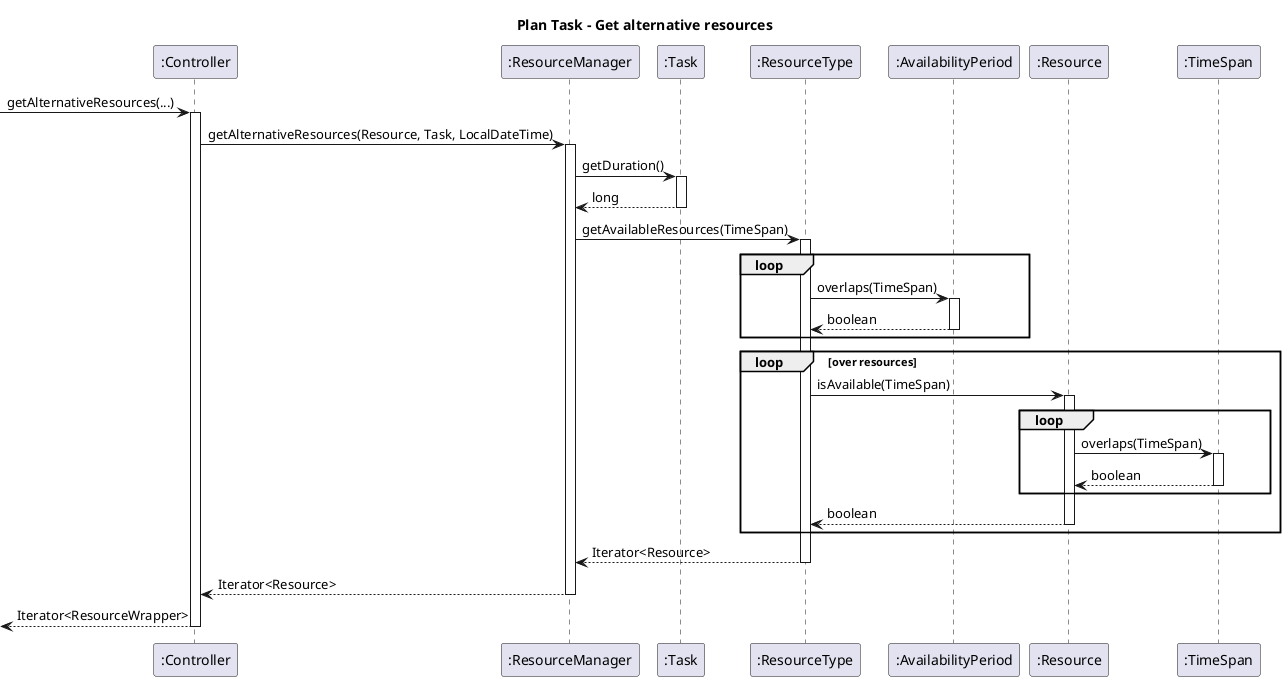 @startuml

title "Plan Task - Get alternative resources"

-> ":Controller": getAlternativeResources(...)
activate ":Controller"

":Controller" -> ":ResourceManager": getAlternativeResources(Resource, Task, LocalDateTime)
activate ":ResourceManager"

":ResourceManager" -> ":Task": getDuration()
activate ":Task"
":Task" --> ":ResourceManager": long
deactivate ":Task"


":ResourceManager" -> ":ResourceType": getAvailableResources(TimeSpan)
activate ":ResourceType"

loop
    ":ResourceType" -> ":AvailabilityPeriod": overlaps(TimeSpan)
    activate ":AvailabilityPeriod"

    ":AvailabilityPeriod" --> ":ResourceType": boolean
    deactivate ":AvailabilityPeriod"
end

loop over resources

    ":ResourceType" -> ":Resource": isAvailable(TimeSpan)
    activate ":Resource"

    loop
        ":Resource" -> ":TimeSpan": overlaps(TimeSpan)
        activate ":TimeSpan"

        ":TimeSpan" --> ":Resource": boolean
        deactivate ":TimeSpan"
    end

    ":Resource" --> ":ResourceType": boolean
    deactivate ":Resource"

end

":ResourceType" --> ":ResourceManager": Iterator<Resource>
deactivate ":ResourceType"


":ResourceManager" --> ":Controller": Iterator<Resource>
deactivate ":ResourceManager"

<-- ":Controller": Iterator<ResourceWrapper>
deactivate ":Controller"

@enduml
